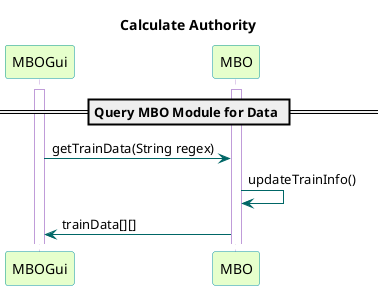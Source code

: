 @startuml

title Calculate Authority

skinparam sequence {
  BackgroundColor transparent
  ParticipantBackgroundColor #e6ffcc
  ParticipantBorderColor 	#049595
  PackageBorderCOlor  #049595
  ArrowColor #006666
  LifeLineBorderColor #c09cd9
}

participant MBOGui
participant MBO

== Query MBO Module for Data ==
activate MBOGui
activate MBO
MBOGui -> MBO : getTrainData(String regex)
MBO -> MBO : updateTrainInfo()
MBO -> MBOGui : trainData[][]

@enduml